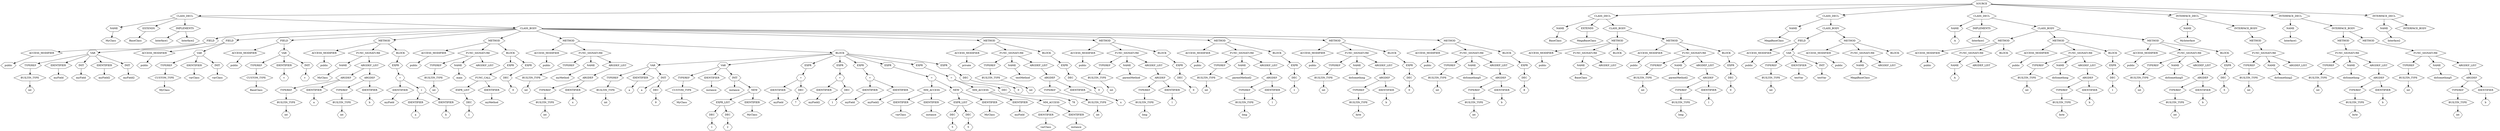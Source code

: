 digraph Tree {
    node [shape=hexagon];
    node_0 [label="SOURCE"]
    node_0 -> node_1;
    node_1 [label="CLASS_DECL"]
    node_1 -> node_2;
    node_2 [label="NAME"]
    node_2 -> node_3;
    node_3 [label="MyClass"]
    node_1 -> node_4;
    node_4 [label="EXTENDS"]
    node_4 -> node_5;
    node_5 [label="BaseClass"]
    node_1 -> node_6;
    node_6 [label="IMPLEMENTS"]
    node_6 -> node_7;
    node_7 [label="Interface1"]
    node_6 -> node_8;
    node_8 [label="Interface2"]
    node_1 -> node_9;
    node_9 [label="CLASS_BODY"]
    node_9 -> node_10;
    node_10 [label="FIELD"]
    node_10 -> node_11;
    node_11 [label="ACCESS_MODIFIER"]
    node_11 -> node_12;
    node_12 [label="public"]
    node_10 -> node_13;
    node_13 [label="VAR"]
    node_13 -> node_14;
    node_14 [label="TYPEREF"]
    node_14 -> node_15;
    node_15 [label="BUILTIN_TYPE"]
    node_15 -> node_16;
    node_16 [label="int"]
    node_13 -> node_17;
    node_17 [label="IDENTIFIER"]
    node_17 -> node_18;
    node_18 [label="myField"]
    node_13 -> node_19;
    node_19 [label="INIT"]
    node_19 -> node_20;
    node_20 [label="myField"]
    node_13 -> node_21;
    node_21 [label="IDENTIFIER"]
    node_21 -> node_22;
    node_22 [label="myField2"]
    node_13 -> node_23;
    node_23 [label="INIT"]
    node_23 -> node_24;
    node_24 [label="myField2"]
    node_9 -> node_25;
    node_25 [label="FIELD"]
    node_25 -> node_26;
    node_26 [label="ACCESS_MODIFIER"]
    node_26 -> node_27;
    node_27 [label="public"]
    node_25 -> node_28;
    node_28 [label="VAR"]
    node_28 -> node_29;
    node_29 [label="TYPEREF"]
    node_29 -> node_30;
    node_30 [label="CUSTOM_TYPE"]
    node_30 -> node_31;
    node_31 [label="MyClass"]
    node_28 -> node_32;
    node_32 [label="IDENTIFIER"]
    node_32 -> node_33;
    node_33 [label="varClass"]
    node_28 -> node_34;
    node_34 [label="INIT"]
    node_34 -> node_35;
    node_35 [label="varClass"]
    node_9 -> node_36;
    node_36 [label="FIELD"]
    node_36 -> node_37;
    node_37 [label="ACCESS_MODIFIER"]
    node_37 -> node_38;
    node_38 [label="public"]
    node_36 -> node_39;
    node_39 [label="VAR"]
    node_39 -> node_40;
    node_40 [label="TYPEREF"]
    node_40 -> node_41;
    node_41 [label="CUSTOM_TYPE"]
    node_41 -> node_42;
    node_42 [label="BaseClass"]
    node_39 -> node_43;
    node_43 [label="IDENTIFIER"]
    node_43 -> node_44;
    node_44 [label="v"]
    node_39 -> node_45;
    node_45 [label="INIT"]
    node_45 -> node_46;
    node_46 [label="v"]
    node_9 -> node_47;
    node_47 [label="METHOD"]
    node_47 -> node_48;
    node_48 [label="ACCESS_MODIFIER"]
    node_48 -> node_49;
    node_49 [label="public"]
    node_47 -> node_50;
    node_50 [label="FUNC_SIGNATURE"]
    node_50 -> node_51;
    node_51 [label="NAME"]
    node_51 -> node_52;
    node_52 [label="MyClass"]
    node_50 -> node_53;
    node_53 [label="ARGDEF_LIST"]
    node_53 -> node_54;
    node_54 [label="ARGDEF"]
    node_54 -> node_55;
    node_55 [label="TYPEREF"]
    node_55 -> node_56;
    node_56 [label="BUILTIN_TYPE"]
    node_56 -> node_57;
    node_57 [label="int"]
    node_54 -> node_58;
    node_58 [label="IDENTIFIER"]
    node_58 -> node_59;
    node_59 [label="a"]
    node_53 -> node_60;
    node_60 [label="ARGDEF"]
    node_60 -> node_61;
    node_61 [label="TYPEREF"]
    node_61 -> node_62;
    node_62 [label="BUILTIN_TYPE"]
    node_62 -> node_63;
    node_63 [label="int"]
    node_60 -> node_64;
    node_64 [label="IDENTIFIER"]
    node_64 -> node_65;
    node_65 [label="b"]
    node_47 -> node_66;
    node_66 [label="BLOCK"]
    node_66 -> node_67;
    node_67 [label="EXPR"]
    node_67 -> node_68;
    node_68 [label="="]
    node_68 -> node_69;
    node_69 [label="IDENTIFIER"]
    node_69 -> node_70;
    node_70 [label="myField"]
    node_68 -> node_71;
    node_71 [label="+"]
    node_71 -> node_72;
    node_72 [label="IDENTIFIER"]
    node_72 -> node_73;
    node_73 [label="a"]
    node_71 -> node_74;
    node_74 [label="IDENTIFIER"]
    node_74 -> node_75;
    node_75 [label="b"]
    node_9 -> node_76;
    node_76 [label="METHOD"]
    node_76 -> node_77;
    node_77 [label="ACCESS_MODIFIER"]
    node_77 -> node_78;
    node_78 [label="public"]
    node_76 -> node_79;
    node_79 [label="FUNC_SIGNATURE"]
    node_79 -> node_80;
    node_80 [label="TYPEREF"]
    node_80 -> node_81;
    node_81 [label="BUILTIN_TYPE"]
    node_81 -> node_82;
    node_82 [label="int"]
    node_79 -> node_83;
    node_83 [label="NAME"]
    node_83 -> node_84;
    node_84 [label="main"]
    node_79 -> node_85;
    node_85 [label="ARGDEF_LIST"]
    node_76 -> node_86;
    node_86 [label="BLOCK"]
    node_86 -> node_87;
    node_87 [label="EXPR"]
    node_87 -> node_88;
    node_88 [label="FUNC_CALL"]
    node_88 -> node_89;
    node_89 [label="EXPR_LIST"]
    node_89 -> node_90;
    node_90 [label="DEC"]
    node_90 -> node_91;
    node_91 [label="1"]
    node_88 -> node_92;
    node_92 [label="IDENTIFIER"]
    node_92 -> node_93;
    node_93 [label="myMethod"]
    node_86 -> node_94;
    node_94 [label="EXPR"]
    node_94 -> node_95;
    node_95 [label="DEC"]
    node_95 -> node_96;
    node_96 [label="0"]
    node_9 -> node_97;
    node_97 [label="METHOD"]
    node_97 -> node_98;
    node_98 [label="ACCESS_MODIFIER"]
    node_98 -> node_99;
    node_99 [label="public"]
    node_97 -> node_100;
    node_100 [label="FUNC_SIGNATURE"]
    node_100 -> node_101;
    node_101 [label="TYPEREF"]
    node_101 -> node_102;
    node_102 [label="BUILTIN_TYPE"]
    node_102 -> node_103;
    node_103 [label="int"]
    node_100 -> node_104;
    node_104 [label="NAME"]
    node_104 -> node_105;
    node_105 [label="myMethod"]
    node_100 -> node_106;
    node_106 [label="ARGDEF_LIST"]
    node_106 -> node_107;
    node_107 [label="ARGDEF"]
    node_107 -> node_108;
    node_108 [label="TYPEREF"]
    node_108 -> node_109;
    node_109 [label="BUILTIN_TYPE"]
    node_109 -> node_110;
    node_110 [label="int"]
    node_107 -> node_111;
    node_111 [label="IDENTIFIER"]
    node_111 -> node_112;
    node_112 [label="x"]
    node_97 -> node_113;
    node_113 [label="BLOCK"]
    node_113 -> node_114;
    node_114 [label="VAR"]
    node_114 -> node_115;
    node_115 [label="TYPEREF"]
    node_115 -> node_116;
    node_116 [label="BUILTIN_TYPE"]
    node_116 -> node_117;
    node_117 [label="int"]
    node_114 -> node_118;
    node_118 [label="IDENTIFIER"]
    node_118 -> node_119;
    node_119 [label="a"]
    node_114 -> node_120;
    node_120 [label="INIT"]
    node_120 -> node_121;
    node_121 [label="a"]
    node_120 -> node_122;
    node_122 [label="DEC"]
    node_122 -> node_123;
    node_123 [label="9"]
    node_113 -> node_124;
    node_124 [label="VAR"]
    node_124 -> node_125;
    node_125 [label="TYPEREF"]
    node_125 -> node_126;
    node_126 [label="CUSTOM_TYPE"]
    node_126 -> node_127;
    node_127 [label="MyClass"]
    node_124 -> node_128;
    node_128 [label="IDENTIFIER"]
    node_128 -> node_129;
    node_129 [label="instance"]
    node_124 -> node_130;
    node_130 [label="INIT"]
    node_130 -> node_131;
    node_131 [label="instance"]
    node_130 -> node_132;
    node_132 [label="NEW"]
    node_132 -> node_133;
    node_133 [label="EXPR_LIST"]
    node_133 -> node_134;
    node_134 [label="DEC"]
    node_134 -> node_135;
    node_135 [label="1"]
    node_133 -> node_136;
    node_136 [label="DEC"]
    node_136 -> node_137;
    node_137 [label="2"]
    node_132 -> node_138;
    node_138 [label="IDENTIFIER"]
    node_138 -> node_139;
    node_139 [label="MyClass"]
    node_113 -> node_140;
    node_140 [label="EXPR"]
    node_140 -> node_141;
    node_141 [label="="]
    node_141 -> node_142;
    node_142 [label="IDENTIFIER"]
    node_142 -> node_143;
    node_143 [label="myField"]
    node_141 -> node_144;
    node_144 [label="DEC"]
    node_144 -> node_145;
    node_145 [label="7"]
    node_113 -> node_146;
    node_146 [label="EXPR"]
    node_146 -> node_147;
    node_147 [label="="]
    node_147 -> node_148;
    node_148 [label="IDENTIFIER"]
    node_148 -> node_149;
    node_149 [label="myField2"]
    node_147 -> node_150;
    node_150 [label="DEC"]
    node_150 -> node_151;
    node_151 [label="1"]
    node_113 -> node_152;
    node_152 [label="EXPR"]
    node_152 -> node_153;
    node_153 [label="="]
    node_153 -> node_154;
    node_154 [label="IDENTIFIER"]
    node_154 -> node_155;
    node_155 [label="myField"]
    node_153 -> node_156;
    node_156 [label="IDENTIFIER"]
    node_156 -> node_157;
    node_157 [label="myField2"]
    node_113 -> node_158;
    node_158 [label="EXPR"]
    node_158 -> node_159;
    node_159 [label="="]
    node_159 -> node_160;
    node_160 [label="MM_ACCESS"]
    node_160 -> node_161;
    node_161 [label="IDENTIFIER"]
    node_161 -> node_162;
    node_162 [label="varClass"]
    node_160 -> node_163;
    node_163 [label="IDENTIFIER"]
    node_163 -> node_164;
    node_164 [label="instance"]
    node_159 -> node_165;
    node_165 [label="NEW"]
    node_165 -> node_166;
    node_166 [label="EXPR_LIST"]
    node_166 -> node_167;
    node_167 [label="DEC"]
    node_167 -> node_168;
    node_168 [label="5"]
    node_166 -> node_169;
    node_169 [label="DEC"]
    node_169 -> node_170;
    node_170 [label="5"]
    node_165 -> node_171;
    node_171 [label="IDENTIFIER"]
    node_171 -> node_172;
    node_172 [label="MyClass"]
    node_113 -> node_173;
    node_173 [label="EXPR"]
    node_173 -> node_174;
    node_174 [label="="]
    node_174 -> node_175;
    node_175 [label="MM_ACCESS"]
    node_175 -> node_176;
    node_176 [label="IDENTIFIER"]
    node_176 -> node_177;
    node_177 [label="myField"]
    node_175 -> node_178;
    node_178 [label="MM_ACCESS"]
    node_178 -> node_179;
    node_179 [label="IDENTIFIER"]
    node_179 -> node_180;
    node_180 [label="varClass"]
    node_178 -> node_181;
    node_181 [label="IDENTIFIER"]
    node_181 -> node_182;
    node_182 [label="instance"]
    node_174 -> node_183;
    node_183 [label="DEC"]
    node_183 -> node_184;
    node_184 [label="78"]
    node_113 -> node_185;
    node_185 [label="EXPR"]
    node_185 -> node_186;
    node_186 [label="DEC"]
    node_186 -> node_187;
    node_187 [label="0"]
    node_9 -> node_188;
    node_188 [label="METHOD"]
    node_188 -> node_189;
    node_189 [label="ACCESS_MODIFIER"]
    node_189 -> node_190;
    node_190 [label="private"]
    node_188 -> node_191;
    node_191 [label="FUNC_SIGNATURE"]
    node_191 -> node_192;
    node_192 [label="TYPEREF"]
    node_192 -> node_193;
    node_193 [label="BUILTIN_TYPE"]
    node_193 -> node_194;
    node_194 [label="int"]
    node_191 -> node_195;
    node_195 [label="NAME"]
    node_195 -> node_196;
    node_196 [label="testMethod"]
    node_191 -> node_197;
    node_197 [label="ARGDEF_LIST"]
    node_197 -> node_198;
    node_198 [label="ARGDEF"]
    node_198 -> node_199;
    node_199 [label="TYPEREF"]
    node_199 -> node_200;
    node_200 [label="BUILTIN_TYPE"]
    node_200 -> node_201;
    node_201 [label="int"]
    node_198 -> node_202;
    node_202 [label="IDENTIFIER"]
    node_202 -> node_203;
    node_203 [label="x"]
    node_188 -> node_204;
    node_204 [label="BLOCK"]
    node_204 -> node_205;
    node_205 [label="EXPR"]
    node_205 -> node_206;
    node_206 [label="DEC"]
    node_206 -> node_207;
    node_207 [label="0"]
    node_9 -> node_208;
    node_208 [label="METHOD"]
    node_208 -> node_209;
    node_209 [label="ACCESS_MODIFIER"]
    node_209 -> node_210;
    node_210 [label="public"]
    node_208 -> node_211;
    node_211 [label="FUNC_SIGNATURE"]
    node_211 -> node_212;
    node_212 [label="TYPEREF"]
    node_212 -> node_213;
    node_213 [label="BUILTIN_TYPE"]
    node_213 -> node_214;
    node_214 [label="int"]
    node_211 -> node_215;
    node_215 [label="NAME"]
    node_215 -> node_216;
    node_216 [label="parentMethod"]
    node_211 -> node_217;
    node_217 [label="ARGDEF_LIST"]
    node_217 -> node_218;
    node_218 [label="ARGDEF"]
    node_218 -> node_219;
    node_219 [label="TYPEREF"]
    node_219 -> node_220;
    node_220 [label="BUILTIN_TYPE"]
    node_220 -> node_221;
    node_221 [label="long"]
    node_218 -> node_222;
    node_222 [label="IDENTIFIER"]
    node_222 -> node_223;
    node_223 [label="l"]
    node_208 -> node_224;
    node_224 [label="BLOCK"]
    node_224 -> node_225;
    node_225 [label="EXPR"]
    node_225 -> node_226;
    node_226 [label="DEC"]
    node_226 -> node_227;
    node_227 [label="0"]
    node_9 -> node_228;
    node_228 [label="METHOD"]
    node_228 -> node_229;
    node_229 [label="ACCESS_MODIFIER"]
    node_229 -> node_230;
    node_230 [label="public"]
    node_228 -> node_231;
    node_231 [label="FUNC_SIGNATURE"]
    node_231 -> node_232;
    node_232 [label="TYPEREF"]
    node_232 -> node_233;
    node_233 [label="BUILTIN_TYPE"]
    node_233 -> node_234;
    node_234 [label="int"]
    node_231 -> node_235;
    node_235 [label="NAME"]
    node_235 -> node_236;
    node_236 [label="parentMethod2"]
    node_231 -> node_237;
    node_237 [label="ARGDEF_LIST"]
    node_237 -> node_238;
    node_238 [label="ARGDEF"]
    node_238 -> node_239;
    node_239 [label="TYPEREF"]
    node_239 -> node_240;
    node_240 [label="BUILTIN_TYPE"]
    node_240 -> node_241;
    node_241 [label="long"]
    node_238 -> node_242;
    node_242 [label="IDENTIFIER"]
    node_242 -> node_243;
    node_243 [label="l"]
    node_228 -> node_244;
    node_244 [label="BLOCK"]
    node_244 -> node_245;
    node_245 [label="EXPR"]
    node_245 -> node_246;
    node_246 [label="DEC"]
    node_246 -> node_247;
    node_247 [label="1"]
    node_9 -> node_248;
    node_248 [label="METHOD"]
    node_248 -> node_249;
    node_249 [label="ACCESS_MODIFIER"]
    node_249 -> node_250;
    node_250 [label="public"]
    node_248 -> node_251;
    node_251 [label="FUNC_SIGNATURE"]
    node_251 -> node_252;
    node_252 [label="TYPEREF"]
    node_252 -> node_253;
    node_253 [label="BUILTIN_TYPE"]
    node_253 -> node_254;
    node_254 [label="int"]
    node_251 -> node_255;
    node_255 [label="NAME"]
    node_255 -> node_256;
    node_256 [label="doSomething"]
    node_251 -> node_257;
    node_257 [label="ARGDEF_LIST"]
    node_257 -> node_258;
    node_258 [label="ARGDEF"]
    node_258 -> node_259;
    node_259 [label="TYPEREF"]
    node_259 -> node_260;
    node_260 [label="BUILTIN_TYPE"]
    node_260 -> node_261;
    node_261 [label="byte"]
    node_258 -> node_262;
    node_262 [label="IDENTIFIER"]
    node_262 -> node_263;
    node_263 [label="b"]
    node_248 -> node_264;
    node_264 [label="BLOCK"]
    node_264 -> node_265;
    node_265 [label="EXPR"]
    node_265 -> node_266;
    node_266 [label="DEC"]
    node_266 -> node_267;
    node_267 [label="0"]
    node_9 -> node_268;
    node_268 [label="METHOD"]
    node_268 -> node_269;
    node_269 [label="ACCESS_MODIFIER"]
    node_269 -> node_270;
    node_270 [label="public"]
    node_268 -> node_271;
    node_271 [label="FUNC_SIGNATURE"]
    node_271 -> node_272;
    node_272 [label="TYPEREF"]
    node_272 -> node_273;
    node_273 [label="BUILTIN_TYPE"]
    node_273 -> node_274;
    node_274 [label="int"]
    node_271 -> node_275;
    node_275 [label="NAME"]
    node_275 -> node_276;
    node_276 [label="doSomething5"]
    node_271 -> node_277;
    node_277 [label="ARGDEF_LIST"]
    node_277 -> node_278;
    node_278 [label="ARGDEF"]
    node_278 -> node_279;
    node_279 [label="TYPEREF"]
    node_279 -> node_280;
    node_280 [label="BUILTIN_TYPE"]
    node_280 -> node_281;
    node_281 [label="int"]
    node_278 -> node_282;
    node_282 [label="IDENTIFIER"]
    node_282 -> node_283;
    node_283 [label="b"]
    node_268 -> node_284;
    node_284 [label="BLOCK"]
    node_284 -> node_285;
    node_285 [label="EXPR"]
    node_285 -> node_286;
    node_286 [label="DEC"]
    node_286 -> node_287;
    node_287 [label="8"]
    node_0 -> node_288;
    node_288 [label="CLASS_DECL"]
    node_288 -> node_289;
    node_289 [label="NAME"]
    node_289 -> node_290;
    node_290 [label="BaseClass"]
    node_288 -> node_291;
    node_291 [label="EXTENDS"]
    node_291 -> node_292;
    node_292 [label="MegaBaseClass"]
    node_288 -> node_293;
    node_293 [label="CLASS_BODY"]
    node_293 -> node_294;
    node_294 [label="METHOD"]
    node_294 -> node_295;
    node_295 [label="ACCESS_MODIFIER"]
    node_295 -> node_296;
    node_296 [label="public"]
    node_294 -> node_297;
    node_297 [label="FUNC_SIGNATURE"]
    node_297 -> node_298;
    node_298 [label="NAME"]
    node_298 -> node_299;
    node_299 [label="BaseClass"]
    node_297 -> node_300;
    node_300 [label="ARGDEF_LIST"]
    node_294 -> node_301;
    node_301 [label="BLOCK"]
    node_293 -> node_302;
    node_302 [label="METHOD"]
    node_302 -> node_303;
    node_303 [label="ACCESS_MODIFIER"]
    node_303 -> node_304;
    node_304 [label="public"]
    node_302 -> node_305;
    node_305 [label="FUNC_SIGNATURE"]
    node_305 -> node_306;
    node_306 [label="TYPEREF"]
    node_306 -> node_307;
    node_307 [label="BUILTIN_TYPE"]
    node_307 -> node_308;
    node_308 [label="int"]
    node_305 -> node_309;
    node_309 [label="NAME"]
    node_309 -> node_310;
    node_310 [label="parentMethod2"]
    node_305 -> node_311;
    node_311 [label="ARGDEF_LIST"]
    node_311 -> node_312;
    node_312 [label="ARGDEF"]
    node_312 -> node_313;
    node_313 [label="TYPEREF"]
    node_313 -> node_314;
    node_314 [label="BUILTIN_TYPE"]
    node_314 -> node_315;
    node_315 [label="long"]
    node_312 -> node_316;
    node_316 [label="IDENTIFIER"]
    node_316 -> node_317;
    node_317 [label="l"]
    node_302 -> node_318;
    node_318 [label="BLOCK"]
    node_318 -> node_319;
    node_319 [label="EXPR"]
    node_319 -> node_320;
    node_320 [label="DEC"]
    node_320 -> node_321;
    node_321 [label="0"]
    node_0 -> node_322;
    node_322 [label="CLASS_DECL"]
    node_322 -> node_323;
    node_323 [label="NAME"]
    node_323 -> node_324;
    node_324 [label="MegaBaseClass"]
    node_322 -> node_325;
    node_325 [label="CLASS_BODY"]
    node_325 -> node_326;
    node_326 [label="FIELD"]
    node_326 -> node_327;
    node_327 [label="ACCESS_MODIFIER"]
    node_327 -> node_328;
    node_328 [label="public"]
    node_326 -> node_329;
    node_329 [label="VAR"]
    node_329 -> node_330;
    node_330 [label="TYPEREF"]
    node_330 -> node_331;
    node_331 [label="BUILTIN_TYPE"]
    node_331 -> node_332;
    node_332 [label="int"]
    node_329 -> node_333;
    node_333 [label="IDENTIFIER"]
    node_333 -> node_334;
    node_334 [label="testVar"]
    node_329 -> node_335;
    node_335 [label="INIT"]
    node_335 -> node_336;
    node_336 [label="testVar"]
    node_325 -> node_337;
    node_337 [label="METHOD"]
    node_337 -> node_338;
    node_338 [label="ACCESS_MODIFIER"]
    node_338 -> node_339;
    node_339 [label="public"]
    node_337 -> node_340;
    node_340 [label="FUNC_SIGNATURE"]
    node_340 -> node_341;
    node_341 [label="NAME"]
    node_341 -> node_342;
    node_342 [label="MegaBaseClass"]
    node_340 -> node_343;
    node_343 [label="ARGDEF_LIST"]
    node_337 -> node_344;
    node_344 [label="BLOCK"]
    node_0 -> node_345;
    node_345 [label="CLASS_DECL"]
    node_345 -> node_346;
    node_346 [label="NAME"]
    node_346 -> node_347;
    node_347 [label="A"]
    node_345 -> node_348;
    node_348 [label="IMPLEMENTS"]
    node_348 -> node_349;
    node_349 [label="Interface1"]
    node_345 -> node_350;
    node_350 [label="CLASS_BODY"]
    node_350 -> node_351;
    node_351 [label="METHOD"]
    node_351 -> node_352;
    node_352 [label="ACCESS_MODIFIER"]
    node_352 -> node_353;
    node_353 [label="public"]
    node_351 -> node_354;
    node_354 [label="FUNC_SIGNATURE"]
    node_354 -> node_355;
    node_355 [label="NAME"]
    node_355 -> node_356;
    node_356 [label="A"]
    node_354 -> node_357;
    node_357 [label="ARGDEF_LIST"]
    node_351 -> node_358;
    node_358 [label="BLOCK"]
    node_350 -> node_359;
    node_359 [label="METHOD"]
    node_359 -> node_360;
    node_360 [label="ACCESS_MODIFIER"]
    node_360 -> node_361;
    node_361 [label="public"]
    node_359 -> node_362;
    node_362 [label="FUNC_SIGNATURE"]
    node_362 -> node_363;
    node_363 [label="TYPEREF"]
    node_363 -> node_364;
    node_364 [label="BUILTIN_TYPE"]
    node_364 -> node_365;
    node_365 [label="int"]
    node_362 -> node_366;
    node_366 [label="NAME"]
    node_366 -> node_367;
    node_367 [label="doSomething"]
    node_362 -> node_368;
    node_368 [label="ARGDEF_LIST"]
    node_368 -> node_369;
    node_369 [label="ARGDEF"]
    node_369 -> node_370;
    node_370 [label="TYPEREF"]
    node_370 -> node_371;
    node_371 [label="BUILTIN_TYPE"]
    node_371 -> node_372;
    node_372 [label="byte"]
    node_369 -> node_373;
    node_373 [label="IDENTIFIER"]
    node_373 -> node_374;
    node_374 [label="b"]
    node_359 -> node_375;
    node_375 [label="BLOCK"]
    node_375 -> node_376;
    node_376 [label="EXPR"]
    node_376 -> node_377;
    node_377 [label="DEC"]
    node_377 -> node_378;
    node_378 [label="1"]
    node_350 -> node_379;
    node_379 [label="METHOD"]
    node_379 -> node_380;
    node_380 [label="ACCESS_MODIFIER"]
    node_380 -> node_381;
    node_381 [label="public"]
    node_379 -> node_382;
    node_382 [label="FUNC_SIGNATURE"]
    node_382 -> node_383;
    node_383 [label="TYPEREF"]
    node_383 -> node_384;
    node_384 [label="BUILTIN_TYPE"]
    node_384 -> node_385;
    node_385 [label="int"]
    node_382 -> node_386;
    node_386 [label="NAME"]
    node_386 -> node_387;
    node_387 [label="doSomething5"]
    node_382 -> node_388;
    node_388 [label="ARGDEF_LIST"]
    node_388 -> node_389;
    node_389 [label="ARGDEF"]
    node_389 -> node_390;
    node_390 [label="TYPEREF"]
    node_390 -> node_391;
    node_391 [label="BUILTIN_TYPE"]
    node_391 -> node_392;
    node_392 [label="int"]
    node_389 -> node_393;
    node_393 [label="IDENTIFIER"]
    node_393 -> node_394;
    node_394 [label="b"]
    node_379 -> node_395;
    node_395 [label="BLOCK"]
    node_395 -> node_396;
    node_396 [label="EXPR"]
    node_396 -> node_397;
    node_397 [label="DEC"]
    node_397 -> node_398;
    node_398 [label="5"]
    node_0 -> node_399;
    node_399 [label="INTERFACE_DECL"]
    node_399 -> node_400;
    node_400 [label="NAME"]
    node_400 -> node_401;
    node_401 [label="MyInterface"]
    node_399 -> node_402;
    node_402 [label="INTERFACE_BODY"]
    node_402 -> node_403;
    node_403 [label="METHOD"]
    node_403 -> node_404;
    node_404 [label="FUNC_SIGNATURE"]
    node_404 -> node_405;
    node_405 [label="TYPEREF"]
    node_405 -> node_406;
    node_406 [label="BUILTIN_TYPE"]
    node_406 -> node_407;
    node_407 [label="int"]
    node_404 -> node_408;
    node_408 [label="NAME"]
    node_408 -> node_409;
    node_409 [label="doSomething2"]
    node_404 -> node_410;
    node_410 [label="ARGDEF_LIST"]
    node_0 -> node_411;
    node_411 [label="INTERFACE_DECL"]
    node_411 -> node_412;
    node_412 [label="NAME"]
    node_412 -> node_413;
    node_413 [label="Interface1"]
    node_411 -> node_414;
    node_414 [label="INTERFACE_BODY"]
    node_414 -> node_415;
    node_415 [label="METHOD"]
    node_415 -> node_416;
    node_416 [label="FUNC_SIGNATURE"]
    node_416 -> node_417;
    node_417 [label="TYPEREF"]
    node_417 -> node_418;
    node_418 [label="BUILTIN_TYPE"]
    node_418 -> node_419;
    node_419 [label="int"]
    node_416 -> node_420;
    node_420 [label="NAME"]
    node_420 -> node_421;
    node_421 [label="doSomething"]
    node_416 -> node_422;
    node_422 [label="ARGDEF_LIST"]
    node_422 -> node_423;
    node_423 [label="ARGDEF"]
    node_423 -> node_424;
    node_424 [label="TYPEREF"]
    node_424 -> node_425;
    node_425 [label="BUILTIN_TYPE"]
    node_425 -> node_426;
    node_426 [label="byte"]
    node_423 -> node_427;
    node_427 [label="IDENTIFIER"]
    node_427 -> node_428;
    node_428 [label="b"]
    node_414 -> node_429;
    node_429 [label="METHOD"]
    node_429 -> node_430;
    node_430 [label="FUNC_SIGNATURE"]
    node_430 -> node_431;
    node_431 [label="TYPEREF"]
    node_431 -> node_432;
    node_432 [label="BUILTIN_TYPE"]
    node_432 -> node_433;
    node_433 [label="int"]
    node_430 -> node_434;
    node_434 [label="NAME"]
    node_434 -> node_435;
    node_435 [label="doSomething5"]
    node_430 -> node_436;
    node_436 [label="ARGDEF_LIST"]
    node_436 -> node_437;
    node_437 [label="ARGDEF"]
    node_437 -> node_438;
    node_438 [label="TYPEREF"]
    node_438 -> node_439;
    node_439 [label="BUILTIN_TYPE"]
    node_439 -> node_440;
    node_440 [label="int"]
    node_437 -> node_441;
    node_441 [label="IDENTIFIER"]
    node_441 -> node_442;
    node_442 [label="b"]
    node_0 -> node_443;
    node_443 [label="INTERFACE_DECL"]
    node_443 -> node_444;
    node_444 [label="NAME"]
    node_444 -> node_445;
    node_445 [label="Interface2"]
    node_443 -> node_446;
    node_446 [label="INTERFACE_BODY"]
}
